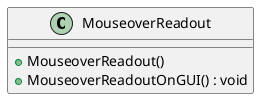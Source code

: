 @startuml
class MouseoverReadout {
    + MouseoverReadout()
    + MouseoverReadoutOnGUI() : void
}
@enduml
